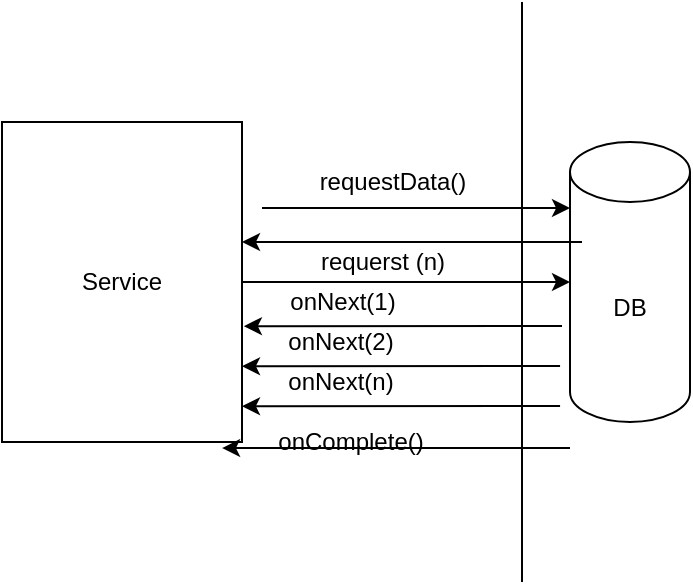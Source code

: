 <mxfile version="16.6.3" type="github">
  <diagram id="hAvJj2w7L04vjeDlYvM1" name="Page-1">
    <mxGraphModel dx="1186" dy="712" grid="1" gridSize="10" guides="1" tooltips="1" connect="1" arrows="1" fold="1" page="1" pageScale="1" pageWidth="827" pageHeight="1169" math="0" shadow="0">
      <root>
        <mxCell id="0" />
        <mxCell id="1" parent="0" />
        <mxCell id="7wDyUipjQKVPkLC757Uc-1" value="Service" style="rounded=0;whiteSpace=wrap;html=1;" vertex="1" parent="1">
          <mxGeometry x="130" y="160" width="120" height="160" as="geometry" />
        </mxCell>
        <mxCell id="7wDyUipjQKVPkLC757Uc-2" value="" style="endArrow=none;html=1;rounded=0;" edge="1" parent="1">
          <mxGeometry width="50" height="50" relative="1" as="geometry">
            <mxPoint x="390" y="390" as="sourcePoint" />
            <mxPoint x="390" y="100" as="targetPoint" />
          </mxGeometry>
        </mxCell>
        <mxCell id="7wDyUipjQKVPkLC757Uc-3" value="DB" style="shape=cylinder3;whiteSpace=wrap;html=1;boundedLbl=1;backgroundOutline=1;size=15;" vertex="1" parent="1">
          <mxGeometry x="414" y="170" width="60" height="140" as="geometry" />
        </mxCell>
        <mxCell id="7wDyUipjQKVPkLC757Uc-4" value="" style="endArrow=classic;html=1;rounded=0;entryX=0;entryY=0.236;entryDx=0;entryDy=0;entryPerimeter=0;" edge="1" parent="1" target="7wDyUipjQKVPkLC757Uc-3">
          <mxGeometry width="50" height="50" relative="1" as="geometry">
            <mxPoint x="260" y="203" as="sourcePoint" />
            <mxPoint x="440" y="340" as="targetPoint" />
          </mxGeometry>
        </mxCell>
        <mxCell id="7wDyUipjQKVPkLC757Uc-5" value="requestData()" style="text;html=1;align=center;verticalAlign=middle;resizable=0;points=[];autosize=1;strokeColor=none;fillColor=none;" vertex="1" parent="1">
          <mxGeometry x="280" y="180" width="90" height="20" as="geometry" />
        </mxCell>
        <mxCell id="7wDyUipjQKVPkLC757Uc-6" value="" style="endArrow=classic;html=1;rounded=0;" edge="1" parent="1">
          <mxGeometry width="50" height="50" relative="1" as="geometry">
            <mxPoint x="420" y="220" as="sourcePoint" />
            <mxPoint x="250" y="220" as="targetPoint" />
          </mxGeometry>
        </mxCell>
        <mxCell id="7wDyUipjQKVPkLC757Uc-7" value="" style="endArrow=classic;html=1;rounded=0;exitX=1;exitY=0.5;exitDx=0;exitDy=0;entryX=0;entryY=0.5;entryDx=0;entryDy=0;entryPerimeter=0;" edge="1" parent="1" source="7wDyUipjQKVPkLC757Uc-1" target="7wDyUipjQKVPkLC757Uc-3">
          <mxGeometry width="50" height="50" relative="1" as="geometry">
            <mxPoint x="390" y="390" as="sourcePoint" />
            <mxPoint x="440" y="340" as="targetPoint" />
          </mxGeometry>
        </mxCell>
        <mxCell id="7wDyUipjQKVPkLC757Uc-8" value="requerst (n)" style="text;html=1;align=center;verticalAlign=middle;resizable=0;points=[];autosize=1;strokeColor=none;fillColor=none;" vertex="1" parent="1">
          <mxGeometry x="280" y="220" width="80" height="20" as="geometry" />
        </mxCell>
        <mxCell id="7wDyUipjQKVPkLC757Uc-9" value="" style="endArrow=classic;html=1;rounded=0;entryX=1.008;entryY=0.638;entryDx=0;entryDy=0;entryPerimeter=0;" edge="1" parent="1" target="7wDyUipjQKVPkLC757Uc-1">
          <mxGeometry width="50" height="50" relative="1" as="geometry">
            <mxPoint x="410" y="262" as="sourcePoint" />
            <mxPoint x="440" y="340" as="targetPoint" />
          </mxGeometry>
        </mxCell>
        <mxCell id="7wDyUipjQKVPkLC757Uc-10" value="onNext(1)" style="text;html=1;align=center;verticalAlign=middle;resizable=0;points=[];autosize=1;strokeColor=none;fillColor=none;" vertex="1" parent="1">
          <mxGeometry x="265" y="240" width="70" height="20" as="geometry" />
        </mxCell>
        <mxCell id="7wDyUipjQKVPkLC757Uc-11" value="" style="endArrow=classic;html=1;rounded=0;entryX=1.008;entryY=0.638;entryDx=0;entryDy=0;entryPerimeter=0;" edge="1" parent="1">
          <mxGeometry width="50" height="50" relative="1" as="geometry">
            <mxPoint x="409.04" y="282" as="sourcePoint" />
            <mxPoint x="250.0" y="282.08" as="targetPoint" />
          </mxGeometry>
        </mxCell>
        <mxCell id="7wDyUipjQKVPkLC757Uc-12" value="onNext(2)" style="text;html=1;align=center;verticalAlign=middle;resizable=0;points=[];autosize=1;strokeColor=none;fillColor=none;" vertex="1" parent="1">
          <mxGeometry x="264.04" y="260" width="70" height="20" as="geometry" />
        </mxCell>
        <mxCell id="7wDyUipjQKVPkLC757Uc-13" value="" style="endArrow=classic;html=1;rounded=0;entryX=1.008;entryY=0.638;entryDx=0;entryDy=0;entryPerimeter=0;" edge="1" parent="1">
          <mxGeometry width="50" height="50" relative="1" as="geometry">
            <mxPoint x="409.04" y="302" as="sourcePoint" />
            <mxPoint x="250.0" y="302.08" as="targetPoint" />
          </mxGeometry>
        </mxCell>
        <mxCell id="7wDyUipjQKVPkLC757Uc-14" value="onNext(n)" style="text;html=1;align=center;verticalAlign=middle;resizable=0;points=[];autosize=1;strokeColor=none;fillColor=none;" vertex="1" parent="1">
          <mxGeometry x="264.04" y="280" width="70" height="20" as="geometry" />
        </mxCell>
        <mxCell id="7wDyUipjQKVPkLC757Uc-15" value="" style="endArrow=classic;html=1;rounded=0;entryX=0.917;entryY=1.019;entryDx=0;entryDy=0;entryPerimeter=0;" edge="1" parent="1" target="7wDyUipjQKVPkLC757Uc-1">
          <mxGeometry width="50" height="50" relative="1" as="geometry">
            <mxPoint x="414" y="323" as="sourcePoint" />
            <mxPoint x="254.96" y="332.08" as="targetPoint" />
          </mxGeometry>
        </mxCell>
        <mxCell id="7wDyUipjQKVPkLC757Uc-16" value="onComplete()" style="text;html=1;align=center;verticalAlign=middle;resizable=0;points=[];autosize=1;strokeColor=none;fillColor=none;" vertex="1" parent="1">
          <mxGeometry x="259" y="310" width="90" height="20" as="geometry" />
        </mxCell>
      </root>
    </mxGraphModel>
  </diagram>
</mxfile>
